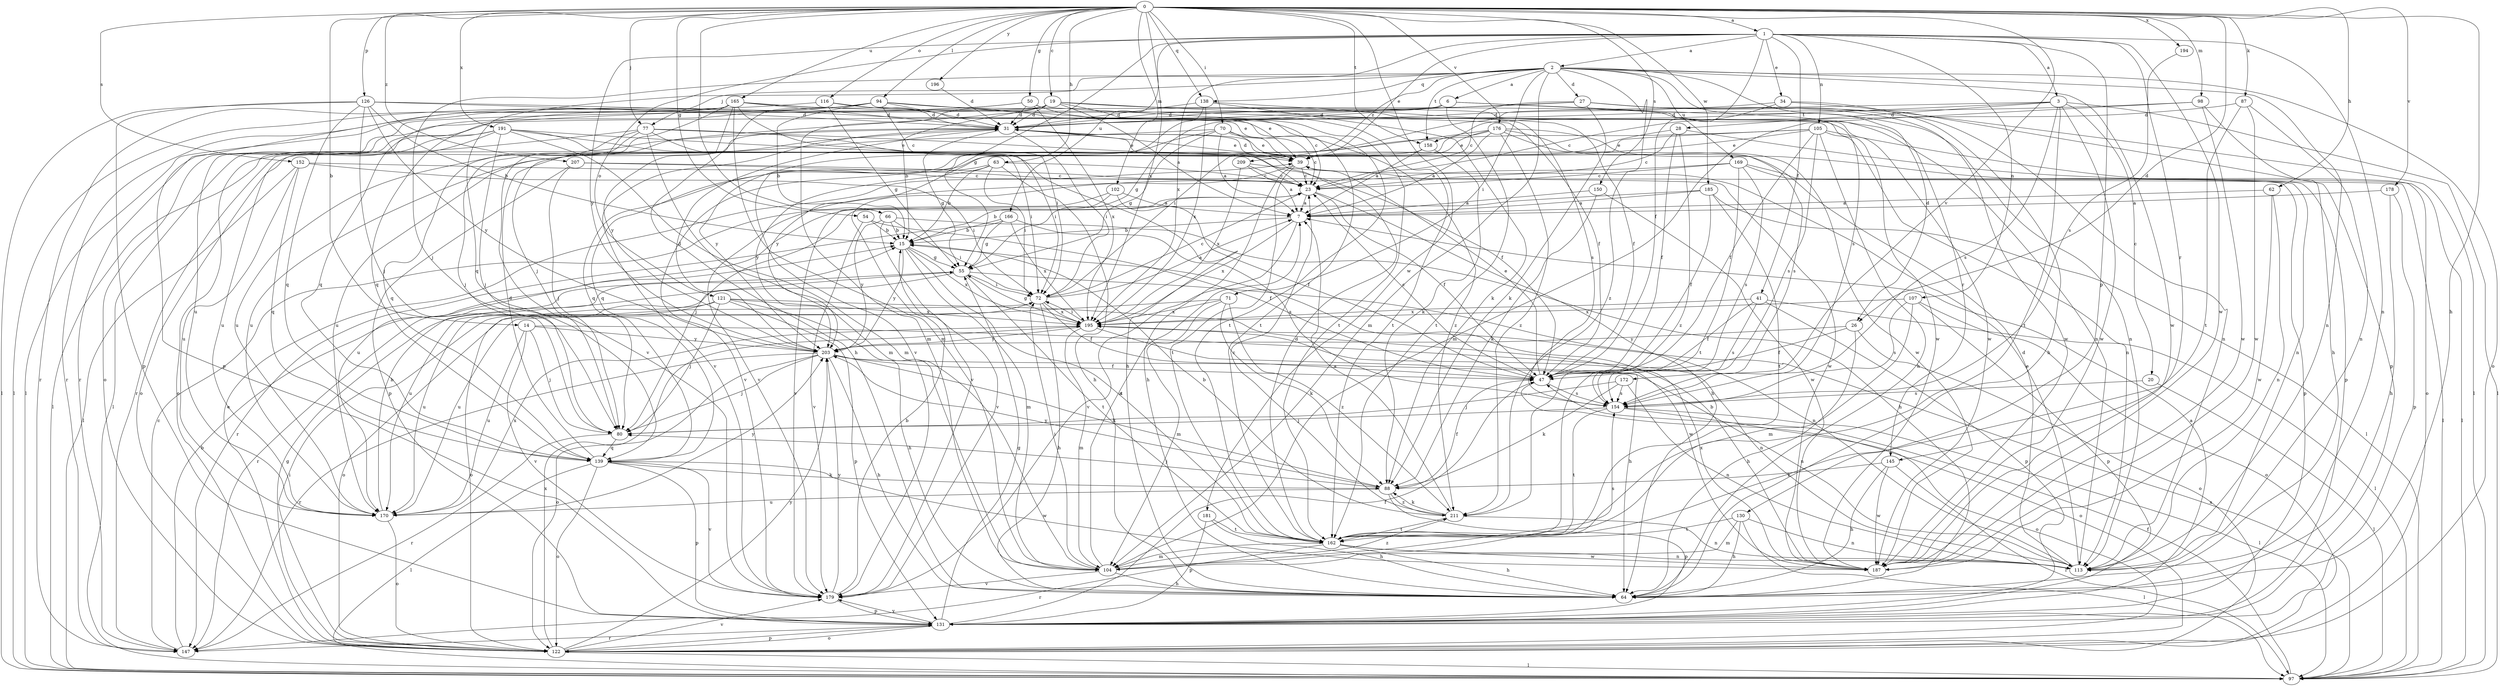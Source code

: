 strict digraph  {
0;
1;
2;
3;
6;
7;
14;
15;
19;
20;
23;
26;
27;
28;
31;
34;
39;
41;
47;
50;
54;
55;
62;
63;
64;
66;
70;
71;
72;
77;
80;
87;
88;
94;
97;
98;
102;
104;
105;
107;
113;
116;
121;
122;
126;
130;
131;
138;
139;
145;
147;
150;
152;
154;
158;
162;
165;
166;
169;
170;
172;
176;
178;
179;
181;
185;
187;
191;
194;
195;
196;
203;
207;
209;
211;
0 -> 1  [label=a];
0 -> 14  [label=b];
0 -> 19  [label=c];
0 -> 26  [label=d];
0 -> 50  [label=g];
0 -> 54  [label=g];
0 -> 62  [label=h];
0 -> 63  [label=h];
0 -> 64  [label=h];
0 -> 66  [label=i];
0 -> 70  [label=i];
0 -> 77  [label=j];
0 -> 87  [label=k];
0 -> 94  [label=l];
0 -> 98  [label=m];
0 -> 102  [label=m];
0 -> 116  [label=o];
0 -> 126  [label=p];
0 -> 138  [label=q];
0 -> 150  [label=s];
0 -> 152  [label=s];
0 -> 158  [label=t];
0 -> 165  [label=u];
0 -> 172  [label=v];
0 -> 176  [label=v];
0 -> 178  [label=v];
0 -> 181  [label=w];
0 -> 185  [label=w];
0 -> 191  [label=x];
0 -> 194  [label=x];
0 -> 195  [label=x];
0 -> 196  [label=y];
0 -> 207  [label=z];
1 -> 2  [label=a];
1 -> 3  [label=a];
1 -> 34  [label=e];
1 -> 39  [label=e];
1 -> 41  [label=f];
1 -> 47  [label=f];
1 -> 55  [label=g];
1 -> 105  [label=n];
1 -> 107  [label=n];
1 -> 113  [label=n];
1 -> 121  [label=o];
1 -> 130  [label=p];
1 -> 145  [label=r];
1 -> 166  [label=u];
1 -> 187  [label=w];
1 -> 195  [label=x];
1 -> 203  [label=y];
2 -> 6  [label=a];
2 -> 26  [label=d];
2 -> 27  [label=d];
2 -> 71  [label=i];
2 -> 77  [label=j];
2 -> 80  [label=j];
2 -> 104  [label=m];
2 -> 113  [label=n];
2 -> 122  [label=o];
2 -> 138  [label=q];
2 -> 139  [label=q];
2 -> 154  [label=s];
2 -> 158  [label=t];
2 -> 169  [label=u];
2 -> 187  [label=w];
2 -> 209  [label=z];
2 -> 211  [label=z];
3 -> 20  [label=c];
3 -> 28  [label=d];
3 -> 72  [label=i];
3 -> 97  [label=l];
3 -> 154  [label=s];
3 -> 158  [label=t];
3 -> 162  [label=t];
3 -> 187  [label=w];
6 -> 31  [label=d];
6 -> 55  [label=g];
6 -> 80  [label=j];
6 -> 113  [label=n];
6 -> 145  [label=r];
6 -> 162  [label=t];
7 -> 15  [label=b];
7 -> 179  [label=v];
7 -> 195  [label=x];
14 -> 80  [label=j];
14 -> 113  [label=n];
14 -> 170  [label=u];
14 -> 179  [label=v];
14 -> 203  [label=y];
15 -> 55  [label=g];
15 -> 104  [label=m];
15 -> 162  [label=t];
15 -> 195  [label=x];
15 -> 203  [label=y];
19 -> 7  [label=a];
19 -> 15  [label=b];
19 -> 31  [label=d];
19 -> 39  [label=e];
19 -> 104  [label=m];
19 -> 113  [label=n];
19 -> 122  [label=o];
19 -> 147  [label=r];
19 -> 154  [label=s];
19 -> 187  [label=w];
20 -> 97  [label=l];
20 -> 154  [label=s];
23 -> 7  [label=a];
23 -> 47  [label=f];
23 -> 64  [label=h];
23 -> 170  [label=u];
26 -> 47  [label=f];
26 -> 64  [label=h];
26 -> 122  [label=o];
26 -> 203  [label=y];
27 -> 23  [label=c];
27 -> 31  [label=d];
27 -> 88  [label=k];
27 -> 97  [label=l];
27 -> 113  [label=n];
27 -> 170  [label=u];
27 -> 187  [label=w];
28 -> 23  [label=c];
28 -> 39  [label=e];
28 -> 47  [label=f];
28 -> 131  [label=p];
28 -> 211  [label=z];
31 -> 39  [label=e];
31 -> 55  [label=g];
31 -> 72  [label=i];
31 -> 122  [label=o];
31 -> 147  [label=r];
31 -> 179  [label=v];
34 -> 23  [label=c];
34 -> 31  [label=d];
34 -> 64  [label=h];
34 -> 131  [label=p];
39 -> 23  [label=c];
39 -> 31  [label=d];
39 -> 64  [label=h];
39 -> 162  [label=t];
39 -> 179  [label=v];
41 -> 47  [label=f];
41 -> 97  [label=l];
41 -> 131  [label=p];
41 -> 154  [label=s];
41 -> 195  [label=x];
47 -> 23  [label=c];
47 -> 39  [label=e];
47 -> 122  [label=o];
47 -> 154  [label=s];
50 -> 23  [label=c];
50 -> 31  [label=d];
50 -> 97  [label=l];
50 -> 139  [label=q];
50 -> 162  [label=t];
50 -> 195  [label=x];
54 -> 15  [label=b];
54 -> 47  [label=f];
54 -> 179  [label=v];
55 -> 72  [label=i];
55 -> 113  [label=n];
55 -> 147  [label=r];
55 -> 162  [label=t];
55 -> 170  [label=u];
62 -> 7  [label=a];
62 -> 113  [label=n];
62 -> 187  [label=w];
63 -> 15  [label=b];
63 -> 23  [label=c];
63 -> 64  [label=h];
63 -> 72  [label=i];
63 -> 179  [label=v];
63 -> 203  [label=y];
66 -> 15  [label=b];
66 -> 64  [label=h];
66 -> 72  [label=i];
66 -> 179  [label=v];
66 -> 203  [label=y];
70 -> 7  [label=a];
70 -> 23  [label=c];
70 -> 39  [label=e];
70 -> 55  [label=g];
70 -> 170  [label=u];
70 -> 203  [label=y];
70 -> 211  [label=z];
71 -> 88  [label=k];
71 -> 104  [label=m];
71 -> 170  [label=u];
71 -> 195  [label=x];
71 -> 211  [label=z];
72 -> 7  [label=a];
72 -> 23  [label=c];
72 -> 47  [label=f];
72 -> 64  [label=h];
72 -> 122  [label=o];
72 -> 195  [label=x];
77 -> 39  [label=e];
77 -> 47  [label=f];
77 -> 72  [label=i];
77 -> 80  [label=j];
77 -> 97  [label=l];
77 -> 104  [label=m];
77 -> 139  [label=q];
80 -> 139  [label=q];
80 -> 147  [label=r];
87 -> 31  [label=d];
87 -> 113  [label=n];
87 -> 162  [label=t];
87 -> 187  [label=w];
88 -> 47  [label=f];
88 -> 80  [label=j];
88 -> 131  [label=p];
88 -> 170  [label=u];
88 -> 203  [label=y];
88 -> 211  [label=z];
94 -> 15  [label=b];
94 -> 23  [label=c];
94 -> 31  [label=d];
94 -> 64  [label=h];
94 -> 139  [label=q];
94 -> 147  [label=r];
94 -> 162  [label=t];
94 -> 187  [label=w];
97 -> 47  [label=f];
97 -> 195  [label=x];
98 -> 31  [label=d];
98 -> 64  [label=h];
98 -> 104  [label=m];
98 -> 187  [label=w];
102 -> 7  [label=a];
102 -> 15  [label=b];
102 -> 47  [label=f];
102 -> 179  [label=v];
104 -> 7  [label=a];
104 -> 64  [label=h];
104 -> 72  [label=i];
104 -> 154  [label=s];
104 -> 179  [label=v];
104 -> 211  [label=z];
105 -> 39  [label=e];
105 -> 47  [label=f];
105 -> 64  [label=h];
105 -> 113  [label=n];
105 -> 122  [label=o];
105 -> 139  [label=q];
105 -> 154  [label=s];
105 -> 170  [label=u];
107 -> 104  [label=m];
107 -> 122  [label=o];
107 -> 131  [label=p];
107 -> 154  [label=s];
107 -> 195  [label=x];
113 -> 31  [label=d];
113 -> 39  [label=e];
116 -> 31  [label=d];
116 -> 55  [label=g];
116 -> 97  [label=l];
116 -> 162  [label=t];
121 -> 64  [label=h];
121 -> 80  [label=j];
121 -> 122  [label=o];
121 -> 131  [label=p];
121 -> 170  [label=u];
121 -> 187  [label=w];
121 -> 195  [label=x];
122 -> 39  [label=e];
122 -> 55  [label=g];
122 -> 72  [label=i];
122 -> 97  [label=l];
122 -> 131  [label=p];
122 -> 179  [label=v];
122 -> 195  [label=x];
122 -> 203  [label=y];
126 -> 15  [label=b];
126 -> 31  [label=d];
126 -> 80  [label=j];
126 -> 97  [label=l];
126 -> 131  [label=p];
126 -> 139  [label=q];
126 -> 162  [label=t];
126 -> 203  [label=y];
130 -> 64  [label=h];
130 -> 97  [label=l];
130 -> 104  [label=m];
130 -> 113  [label=n];
130 -> 162  [label=t];
131 -> 7  [label=a];
131 -> 47  [label=f];
131 -> 55  [label=g];
131 -> 122  [label=o];
131 -> 147  [label=r];
131 -> 179  [label=v];
138 -> 31  [label=d];
138 -> 47  [label=f];
138 -> 88  [label=k];
138 -> 179  [label=v];
138 -> 195  [label=x];
139 -> 31  [label=d];
139 -> 88  [label=k];
139 -> 97  [label=l];
139 -> 122  [label=o];
139 -> 131  [label=p];
139 -> 179  [label=v];
139 -> 187  [label=w];
145 -> 64  [label=h];
145 -> 88  [label=k];
145 -> 97  [label=l];
145 -> 187  [label=w];
147 -> 15  [label=b];
147 -> 23  [label=c];
150 -> 7  [label=a];
150 -> 88  [label=k];
150 -> 187  [label=w];
152 -> 23  [label=c];
152 -> 72  [label=i];
152 -> 97  [label=l];
152 -> 139  [label=q];
152 -> 170  [label=u];
154 -> 80  [label=j];
154 -> 97  [label=l];
154 -> 122  [label=o];
154 -> 162  [label=t];
158 -> 7  [label=a];
158 -> 88  [label=k];
158 -> 139  [label=q];
162 -> 31  [label=d];
162 -> 64  [label=h];
162 -> 104  [label=m];
162 -> 113  [label=n];
162 -> 147  [label=r];
162 -> 187  [label=w];
165 -> 31  [label=d];
165 -> 39  [label=e];
165 -> 47  [label=f];
165 -> 72  [label=i];
165 -> 104  [label=m];
165 -> 131  [label=p];
165 -> 147  [label=r];
165 -> 179  [label=v];
165 -> 203  [label=y];
166 -> 15  [label=b];
166 -> 55  [label=g];
166 -> 147  [label=r];
166 -> 154  [label=s];
166 -> 195  [label=x];
169 -> 23  [label=c];
169 -> 97  [label=l];
169 -> 131  [label=p];
169 -> 154  [label=s];
169 -> 162  [label=t];
169 -> 179  [label=v];
170 -> 15  [label=b];
170 -> 122  [label=o];
170 -> 195  [label=x];
170 -> 203  [label=y];
172 -> 80  [label=j];
172 -> 88  [label=k];
172 -> 113  [label=n];
172 -> 154  [label=s];
176 -> 7  [label=a];
176 -> 39  [label=e];
176 -> 113  [label=n];
176 -> 154  [label=s];
176 -> 170  [label=u];
176 -> 187  [label=w];
176 -> 203  [label=y];
176 -> 211  [label=z];
178 -> 7  [label=a];
178 -> 64  [label=h];
178 -> 131  [label=p];
179 -> 15  [label=b];
179 -> 131  [label=p];
179 -> 203  [label=y];
181 -> 64  [label=h];
181 -> 131  [label=p];
181 -> 162  [label=t];
185 -> 7  [label=a];
185 -> 47  [label=f];
185 -> 80  [label=j];
185 -> 97  [label=l];
185 -> 162  [label=t];
187 -> 15  [label=b];
187 -> 195  [label=x];
191 -> 39  [label=e];
191 -> 64  [label=h];
191 -> 72  [label=i];
191 -> 80  [label=j];
191 -> 97  [label=l];
191 -> 104  [label=m];
191 -> 122  [label=o];
191 -> 170  [label=u];
194 -> 154  [label=s];
195 -> 55  [label=g];
195 -> 64  [label=h];
195 -> 72  [label=i];
195 -> 104  [label=m];
195 -> 203  [label=y];
196 -> 31  [label=d];
203 -> 31  [label=d];
203 -> 47  [label=f];
203 -> 64  [label=h];
203 -> 80  [label=j];
203 -> 88  [label=k];
203 -> 113  [label=n];
203 -> 122  [label=o];
203 -> 147  [label=r];
207 -> 23  [label=c];
207 -> 80  [label=j];
207 -> 131  [label=p];
207 -> 187  [label=w];
209 -> 7  [label=a];
209 -> 23  [label=c];
209 -> 97  [label=l];
209 -> 195  [label=x];
211 -> 7  [label=a];
211 -> 15  [label=b];
211 -> 23  [label=c];
211 -> 88  [label=k];
211 -> 113  [label=n];
211 -> 162  [label=t];
}
